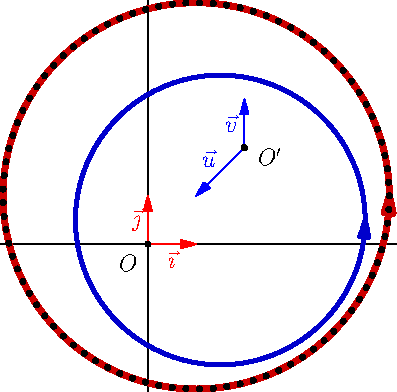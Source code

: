 import geometry;
size(7cm,0);
currentcoordsys=cartesiansystem((2,2), i=(-1,-1),
                                j=(0,1));
show("$O'$","$\vec{u}$", "$\vec{v}$",
     currentcoordsys, ipen=blue, xpen=invisible);
show(defaultcoordsys);
circle C=circle((point)(0.5,-1), 3);
draw(C, 2bp+0.8*blue, Arrow(3mm));
circle Cp=circle(point(defaultcoordsys,(1,1)), 4);
draw(Cp, dotsize()+0.8*red, Arrow(3mm));
dot((path)Cp);
